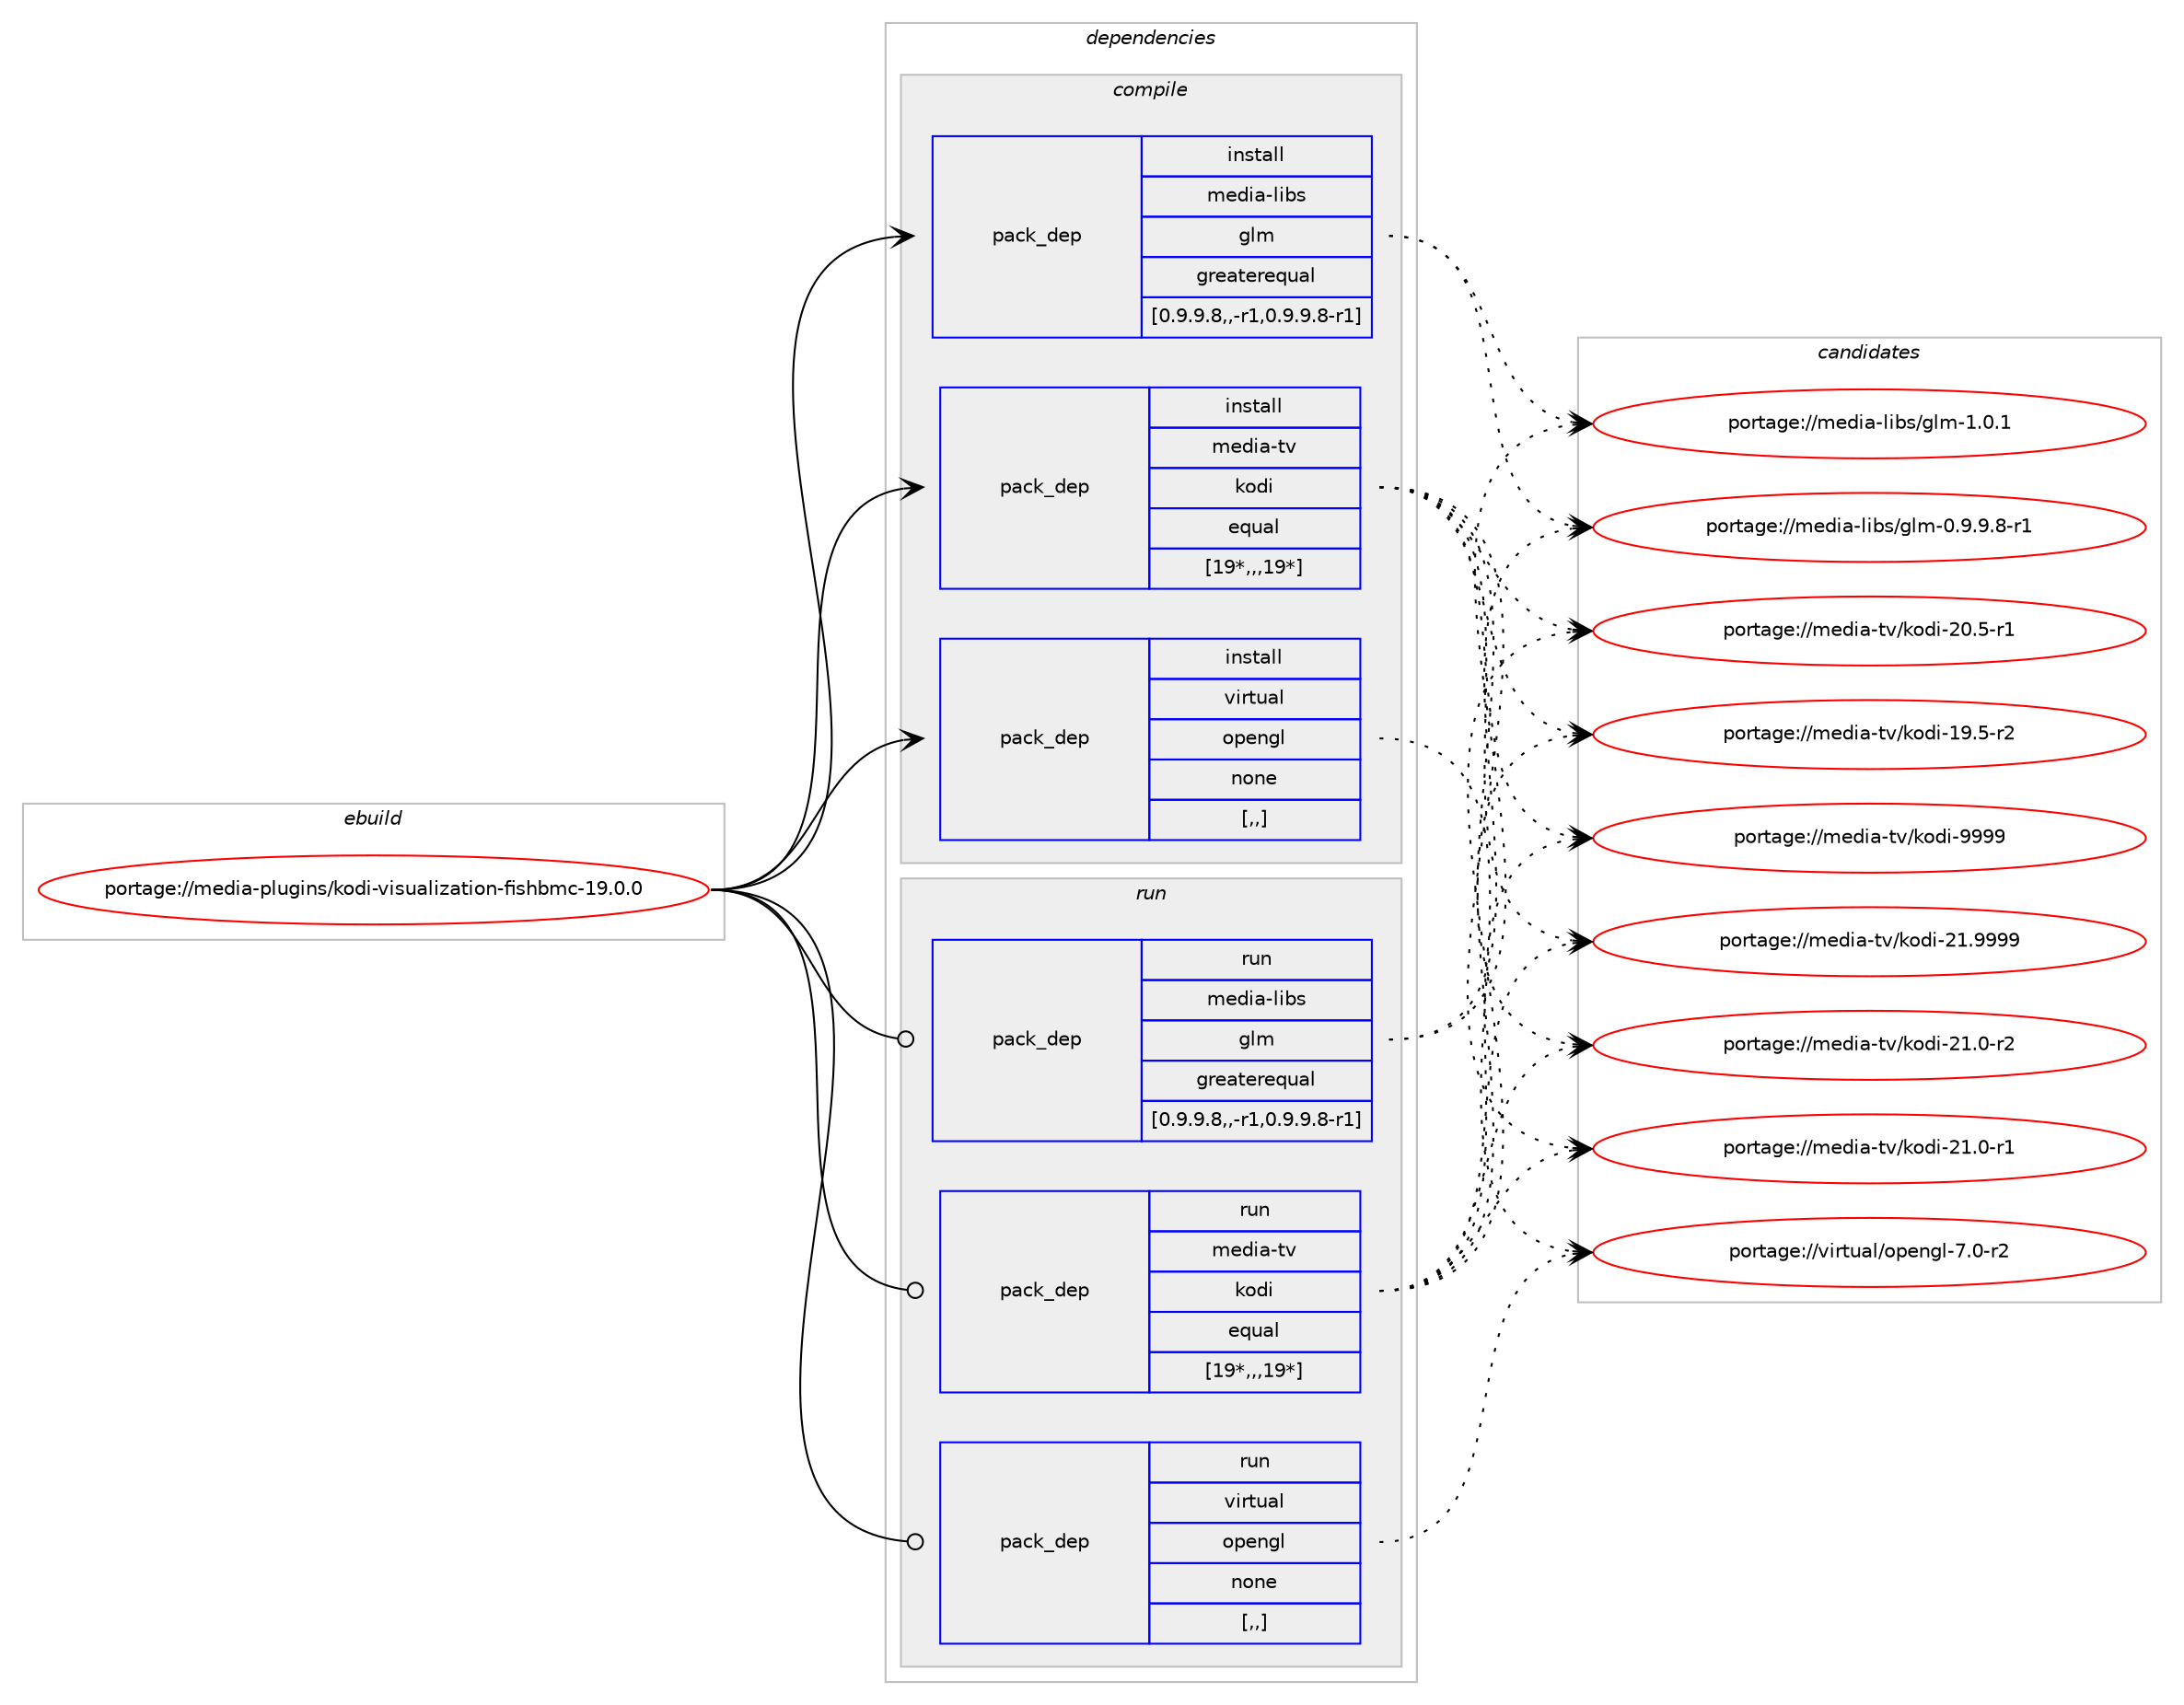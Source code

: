 digraph prolog {

# *************
# Graph options
# *************

newrank=true;
concentrate=true;
compound=true;
graph [rankdir=LR,fontname=Helvetica,fontsize=10,ranksep=1.5];#, ranksep=2.5, nodesep=0.2];
edge  [arrowhead=vee];
node  [fontname=Helvetica,fontsize=10];

# **********
# The ebuild
# **********

subgraph cluster_leftcol {
color=gray;
label=<<i>ebuild</i>>;
id [label="portage://media-plugins/kodi-visualization-fishbmc-19.0.0", color=red, width=4, href="../media-plugins/kodi-visualization-fishbmc-19.0.0.svg"];
}

# ****************
# The dependencies
# ****************

subgraph cluster_midcol {
color=gray;
label=<<i>dependencies</i>>;
subgraph cluster_compile {
fillcolor="#eeeeee";
style=filled;
label=<<i>compile</i>>;
subgraph pack228034 {
dependency308778 [label=<<TABLE BORDER="0" CELLBORDER="1" CELLSPACING="0" CELLPADDING="4" WIDTH="220"><TR><TD ROWSPAN="6" CELLPADDING="30">pack_dep</TD></TR><TR><TD WIDTH="110">install</TD></TR><TR><TD>media-libs</TD></TR><TR><TD>glm</TD></TR><TR><TD>greaterequal</TD></TR><TR><TD>[0.9.9.8,,-r1,0.9.9.8-r1]</TD></TR></TABLE>>, shape=none, color=blue];
}
id:e -> dependency308778:w [weight=20,style="solid",arrowhead="vee"];
subgraph pack228035 {
dependency308779 [label=<<TABLE BORDER="0" CELLBORDER="1" CELLSPACING="0" CELLPADDING="4" WIDTH="220"><TR><TD ROWSPAN="6" CELLPADDING="30">pack_dep</TD></TR><TR><TD WIDTH="110">install</TD></TR><TR><TD>media-tv</TD></TR><TR><TD>kodi</TD></TR><TR><TD>equal</TD></TR><TR><TD>[19*,,,19*]</TD></TR></TABLE>>, shape=none, color=blue];
}
id:e -> dependency308779:w [weight=20,style="solid",arrowhead="vee"];
subgraph pack228036 {
dependency308780 [label=<<TABLE BORDER="0" CELLBORDER="1" CELLSPACING="0" CELLPADDING="4" WIDTH="220"><TR><TD ROWSPAN="6" CELLPADDING="30">pack_dep</TD></TR><TR><TD WIDTH="110">install</TD></TR><TR><TD>virtual</TD></TR><TR><TD>opengl</TD></TR><TR><TD>none</TD></TR><TR><TD>[,,]</TD></TR></TABLE>>, shape=none, color=blue];
}
id:e -> dependency308780:w [weight=20,style="solid",arrowhead="vee"];
}
subgraph cluster_compileandrun {
fillcolor="#eeeeee";
style=filled;
label=<<i>compile and run</i>>;
}
subgraph cluster_run {
fillcolor="#eeeeee";
style=filled;
label=<<i>run</i>>;
subgraph pack228037 {
dependency308781 [label=<<TABLE BORDER="0" CELLBORDER="1" CELLSPACING="0" CELLPADDING="4" WIDTH="220"><TR><TD ROWSPAN="6" CELLPADDING="30">pack_dep</TD></TR><TR><TD WIDTH="110">run</TD></TR><TR><TD>media-libs</TD></TR><TR><TD>glm</TD></TR><TR><TD>greaterequal</TD></TR><TR><TD>[0.9.9.8,,-r1,0.9.9.8-r1]</TD></TR></TABLE>>, shape=none, color=blue];
}
id:e -> dependency308781:w [weight=20,style="solid",arrowhead="odot"];
subgraph pack228038 {
dependency308782 [label=<<TABLE BORDER="0" CELLBORDER="1" CELLSPACING="0" CELLPADDING="4" WIDTH="220"><TR><TD ROWSPAN="6" CELLPADDING="30">pack_dep</TD></TR><TR><TD WIDTH="110">run</TD></TR><TR><TD>media-tv</TD></TR><TR><TD>kodi</TD></TR><TR><TD>equal</TD></TR><TR><TD>[19*,,,19*]</TD></TR></TABLE>>, shape=none, color=blue];
}
id:e -> dependency308782:w [weight=20,style="solid",arrowhead="odot"];
subgraph pack228039 {
dependency308783 [label=<<TABLE BORDER="0" CELLBORDER="1" CELLSPACING="0" CELLPADDING="4" WIDTH="220"><TR><TD ROWSPAN="6" CELLPADDING="30">pack_dep</TD></TR><TR><TD WIDTH="110">run</TD></TR><TR><TD>virtual</TD></TR><TR><TD>opengl</TD></TR><TR><TD>none</TD></TR><TR><TD>[,,]</TD></TR></TABLE>>, shape=none, color=blue];
}
id:e -> dependency308783:w [weight=20,style="solid",arrowhead="odot"];
}
}

# **************
# The candidates
# **************

subgraph cluster_choices {
rank=same;
color=gray;
label=<<i>candidates</i>>;

subgraph choice228034 {
color=black;
nodesep=1;
choice10910110010597451081059811547103108109454946484649 [label="portage://media-libs/glm-1.0.1", color=red, width=4,href="../media-libs/glm-1.0.1.svg"];
choice1091011001059745108105981154710310810945484657465746564511449 [label="portage://media-libs/glm-0.9.9.8-r1", color=red, width=4,href="../media-libs/glm-0.9.9.8-r1.svg"];
dependency308778:e -> choice10910110010597451081059811547103108109454946484649:w [style=dotted,weight="100"];
dependency308778:e -> choice1091011001059745108105981154710310810945484657465746564511449:w [style=dotted,weight="100"];
}
subgraph choice228035 {
color=black;
nodesep=1;
choice1091011001059745116118471071111001054557575757 [label="portage://media-tv/kodi-9999", color=red, width=4,href="../media-tv/kodi-9999.svg"];
choice1091011001059745116118471071111001054550494657575757 [label="portage://media-tv/kodi-21.9999", color=red, width=4,href="../media-tv/kodi-21.9999.svg"];
choice10910110010597451161184710711110010545504946484511450 [label="portage://media-tv/kodi-21.0-r2", color=red, width=4,href="../media-tv/kodi-21.0-r2.svg"];
choice10910110010597451161184710711110010545504946484511449 [label="portage://media-tv/kodi-21.0-r1", color=red, width=4,href="../media-tv/kodi-21.0-r1.svg"];
choice10910110010597451161184710711110010545504846534511449 [label="portage://media-tv/kodi-20.5-r1", color=red, width=4,href="../media-tv/kodi-20.5-r1.svg"];
choice10910110010597451161184710711110010545495746534511450 [label="portage://media-tv/kodi-19.5-r2", color=red, width=4,href="../media-tv/kodi-19.5-r2.svg"];
dependency308779:e -> choice1091011001059745116118471071111001054557575757:w [style=dotted,weight="100"];
dependency308779:e -> choice1091011001059745116118471071111001054550494657575757:w [style=dotted,weight="100"];
dependency308779:e -> choice10910110010597451161184710711110010545504946484511450:w [style=dotted,weight="100"];
dependency308779:e -> choice10910110010597451161184710711110010545504946484511449:w [style=dotted,weight="100"];
dependency308779:e -> choice10910110010597451161184710711110010545504846534511449:w [style=dotted,weight="100"];
dependency308779:e -> choice10910110010597451161184710711110010545495746534511450:w [style=dotted,weight="100"];
}
subgraph choice228036 {
color=black;
nodesep=1;
choice1181051141161179710847111112101110103108455546484511450 [label="portage://virtual/opengl-7.0-r2", color=red, width=4,href="../virtual/opengl-7.0-r2.svg"];
dependency308780:e -> choice1181051141161179710847111112101110103108455546484511450:w [style=dotted,weight="100"];
}
subgraph choice228037 {
color=black;
nodesep=1;
choice10910110010597451081059811547103108109454946484649 [label="portage://media-libs/glm-1.0.1", color=red, width=4,href="../media-libs/glm-1.0.1.svg"];
choice1091011001059745108105981154710310810945484657465746564511449 [label="portage://media-libs/glm-0.9.9.8-r1", color=red, width=4,href="../media-libs/glm-0.9.9.8-r1.svg"];
dependency308781:e -> choice10910110010597451081059811547103108109454946484649:w [style=dotted,weight="100"];
dependency308781:e -> choice1091011001059745108105981154710310810945484657465746564511449:w [style=dotted,weight="100"];
}
subgraph choice228038 {
color=black;
nodesep=1;
choice1091011001059745116118471071111001054557575757 [label="portage://media-tv/kodi-9999", color=red, width=4,href="../media-tv/kodi-9999.svg"];
choice1091011001059745116118471071111001054550494657575757 [label="portage://media-tv/kodi-21.9999", color=red, width=4,href="../media-tv/kodi-21.9999.svg"];
choice10910110010597451161184710711110010545504946484511450 [label="portage://media-tv/kodi-21.0-r2", color=red, width=4,href="../media-tv/kodi-21.0-r2.svg"];
choice10910110010597451161184710711110010545504946484511449 [label="portage://media-tv/kodi-21.0-r1", color=red, width=4,href="../media-tv/kodi-21.0-r1.svg"];
choice10910110010597451161184710711110010545504846534511449 [label="portage://media-tv/kodi-20.5-r1", color=red, width=4,href="../media-tv/kodi-20.5-r1.svg"];
choice10910110010597451161184710711110010545495746534511450 [label="portage://media-tv/kodi-19.5-r2", color=red, width=4,href="../media-tv/kodi-19.5-r2.svg"];
dependency308782:e -> choice1091011001059745116118471071111001054557575757:w [style=dotted,weight="100"];
dependency308782:e -> choice1091011001059745116118471071111001054550494657575757:w [style=dotted,weight="100"];
dependency308782:e -> choice10910110010597451161184710711110010545504946484511450:w [style=dotted,weight="100"];
dependency308782:e -> choice10910110010597451161184710711110010545504946484511449:w [style=dotted,weight="100"];
dependency308782:e -> choice10910110010597451161184710711110010545504846534511449:w [style=dotted,weight="100"];
dependency308782:e -> choice10910110010597451161184710711110010545495746534511450:w [style=dotted,weight="100"];
}
subgraph choice228039 {
color=black;
nodesep=1;
choice1181051141161179710847111112101110103108455546484511450 [label="portage://virtual/opengl-7.0-r2", color=red, width=4,href="../virtual/opengl-7.0-r2.svg"];
dependency308783:e -> choice1181051141161179710847111112101110103108455546484511450:w [style=dotted,weight="100"];
}
}

}
